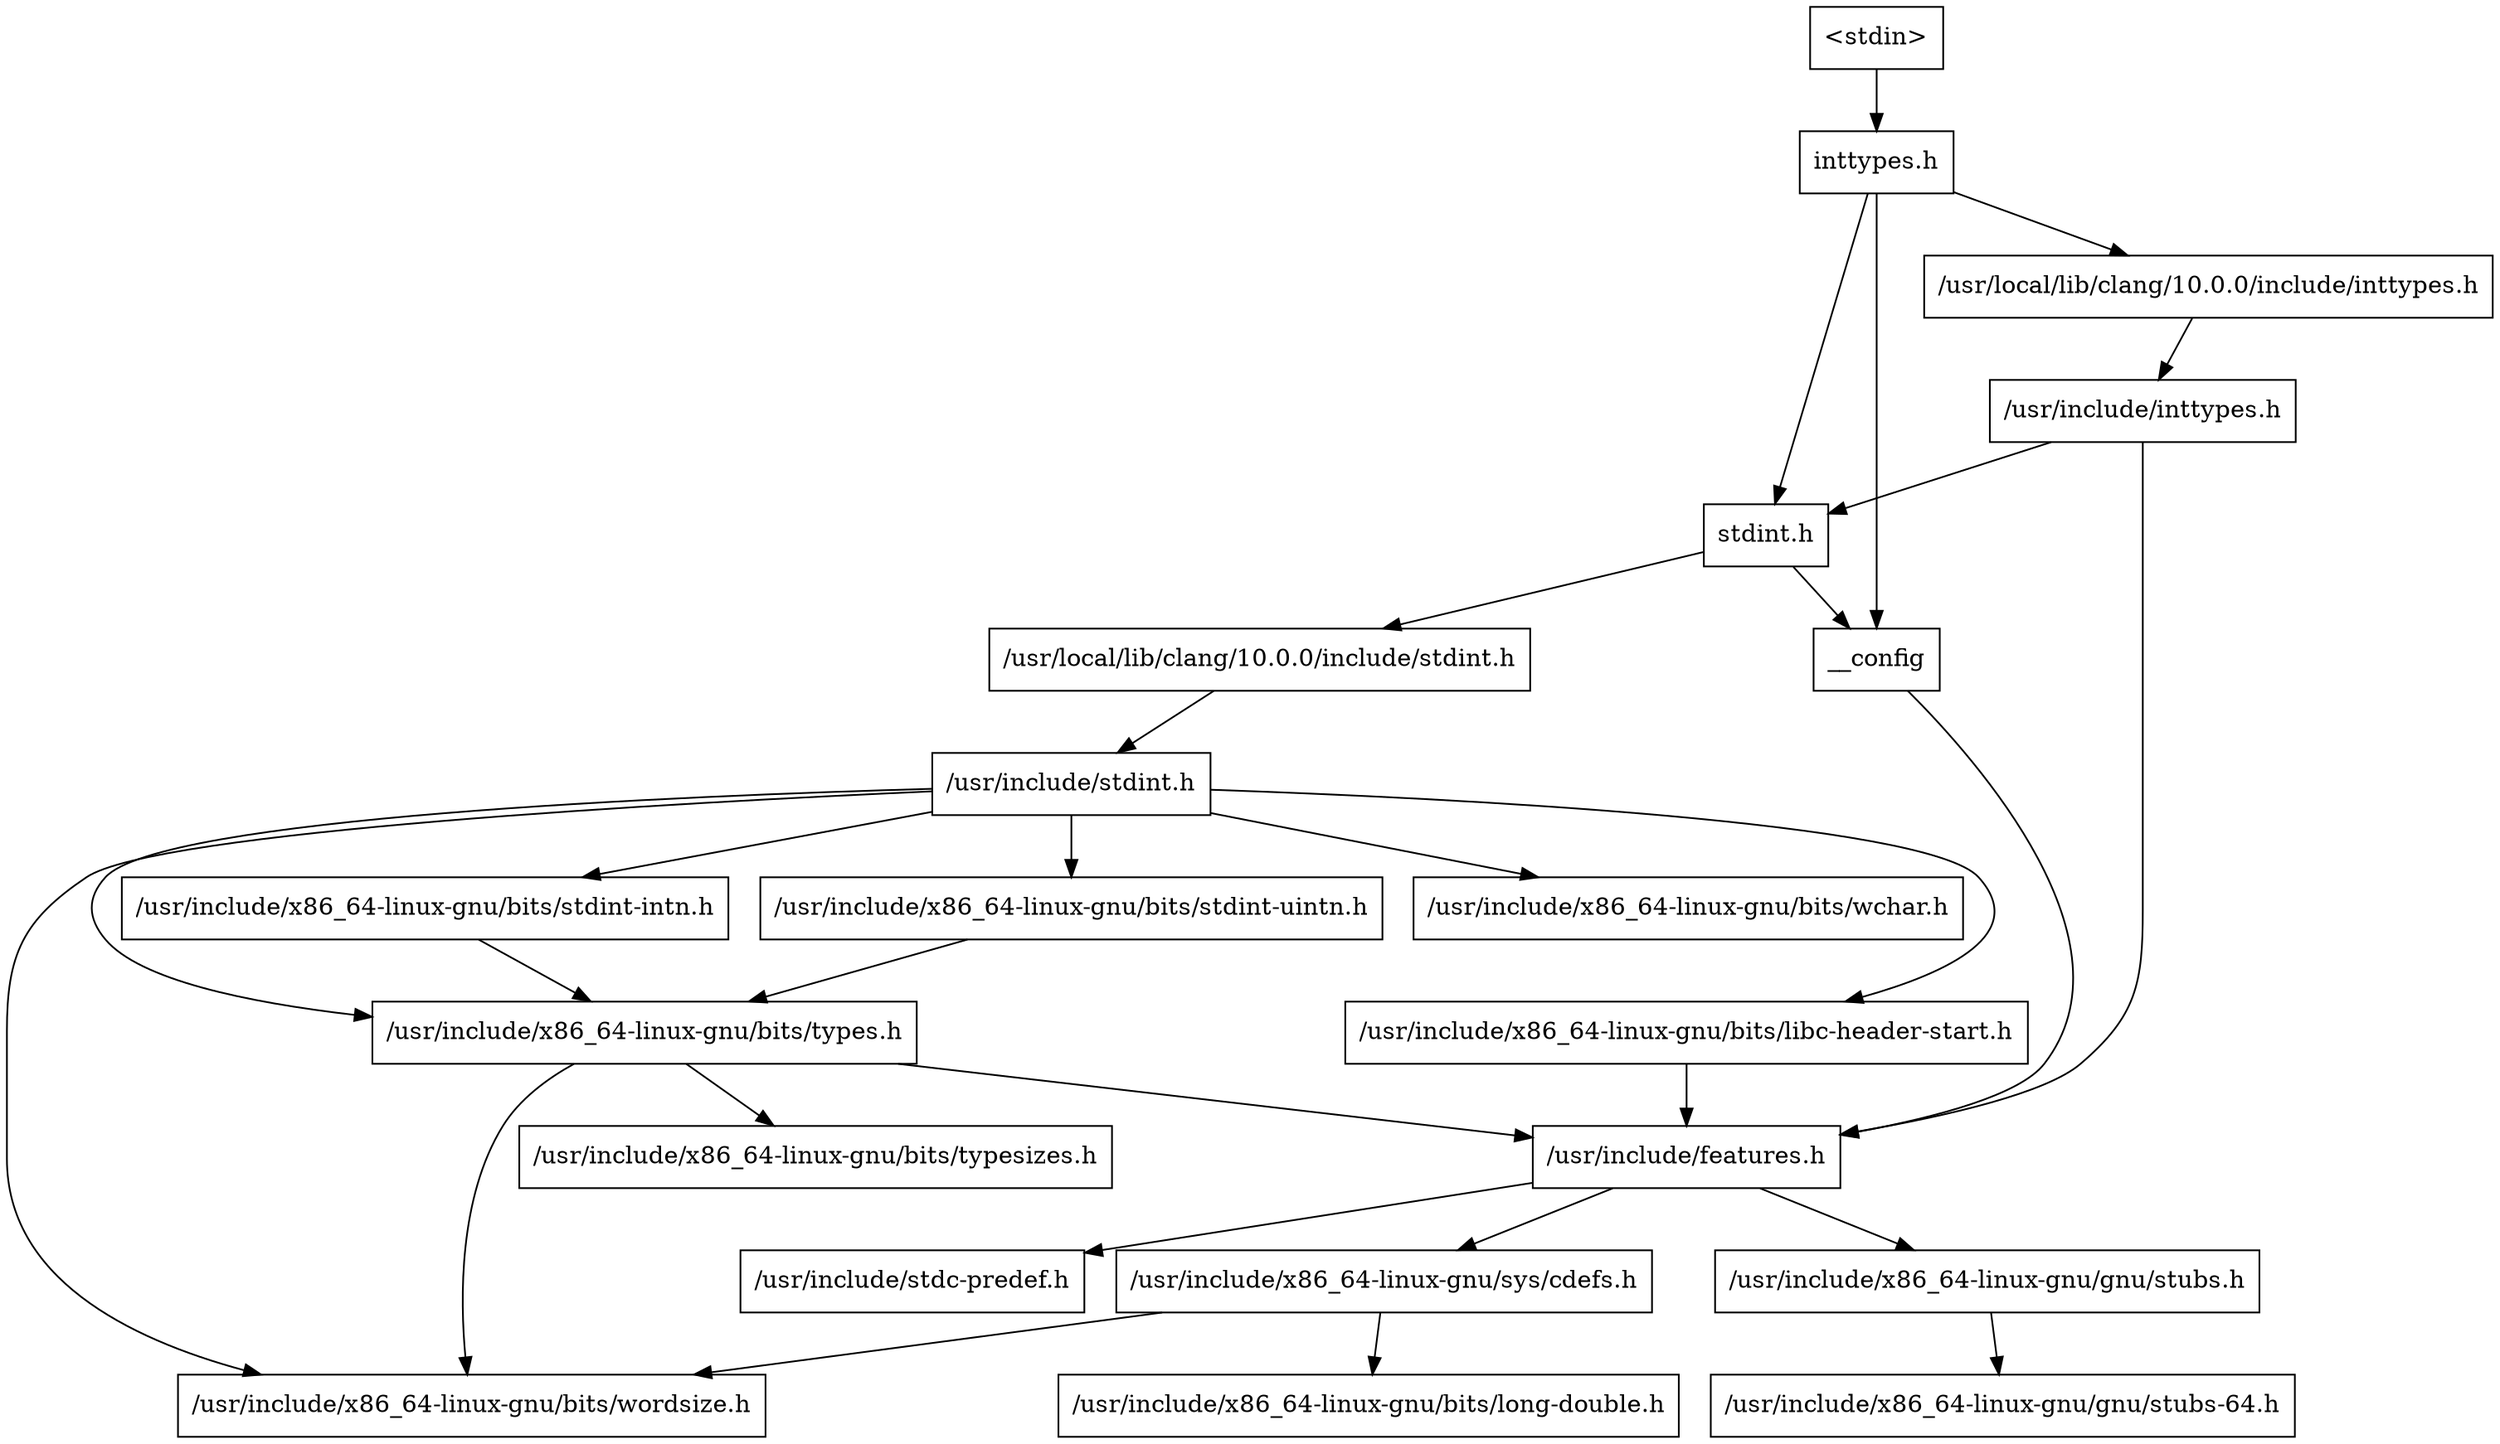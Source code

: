 digraph "dependencies" {
  header_0 [ shape="box", label="\<stdin\>" ];
  header_1 [ shape="box", label="inttypes.h" ];
  header_11 [ shape="box", label="/usr/local/lib/clang/10.0.0/include/inttypes.h" ];
  header_12 [ shape="box", label="/usr/include/inttypes.h" ];
  header_13 [ shape="box", label="stdint.h" ];
  header_14 [ shape="box", label="/usr/local/lib/clang/10.0.0/include/stdint.h" ];
  header_15 [ shape="box", label="/usr/include/stdint.h" ];
  header_16 [ shape="box", label="/usr/include/x86_64-linux-gnu/bits/libc-header-start.h" ];
  header_17 [ shape="box", label="/usr/include/x86_64-linux-gnu/bits/types.h" ];
  header_18 [ shape="box", label="/usr/include/x86_64-linux-gnu/bits/typesizes.h" ];
  header_19 [ shape="box", label="/usr/include/x86_64-linux-gnu/bits/wchar.h" ];
  header_2 [ shape="box", label="__config" ];
  header_20 [ shape="box", label="/usr/include/x86_64-linux-gnu/bits/stdint-intn.h" ];
  header_21 [ shape="box", label="/usr/include/x86_64-linux-gnu/bits/stdint-uintn.h" ];
  header_3 [ shape="box", label="/usr/include/features.h" ];
  header_4 [ shape="box", label="/usr/include/stdc-predef.h" ];
  header_5 [ shape="box", label="/usr/include/x86_64-linux-gnu/sys/cdefs.h" ];
  header_6 [ shape="box", label="/usr/include/x86_64-linux-gnu/bits/wordsize.h" ];
  header_7 [ shape="box", label="/usr/include/x86_64-linux-gnu/bits/long-double.h" ];
  header_8 [ shape="box", label="/usr/include/x86_64-linux-gnu/gnu/stubs.h" ];
  header_9 [ shape="box", label="/usr/include/x86_64-linux-gnu/gnu/stubs-64.h" ];
  header_14 -> header_15;
  header_15 -> header_16;
  header_15 -> header_17;
  header_15 -> header_21;
  header_15 -> header_19;
  header_15 -> header_20;
  header_15 -> header_6;
  header_16 -> header_3;
  header_17 -> header_6;
  header_17 -> header_18;
  header_17 -> header_3;
  header_11 -> header_12;
  header_12 -> header_3;
  header_12 -> header_13;
  header_13 -> header_14;
  header_13 -> header_2;
  header_21 -> header_17;
  header_20 -> header_17;
  header_5 -> header_6;
  header_5 -> header_7;
  header_2 -> header_3;
  header_3 -> header_4;
  header_3 -> header_5;
  header_3 -> header_8;
  header_0 -> header_1;
  header_1 -> header_2;
  header_1 -> header_11;
  header_1 -> header_13;
  header_8 -> header_9;
}